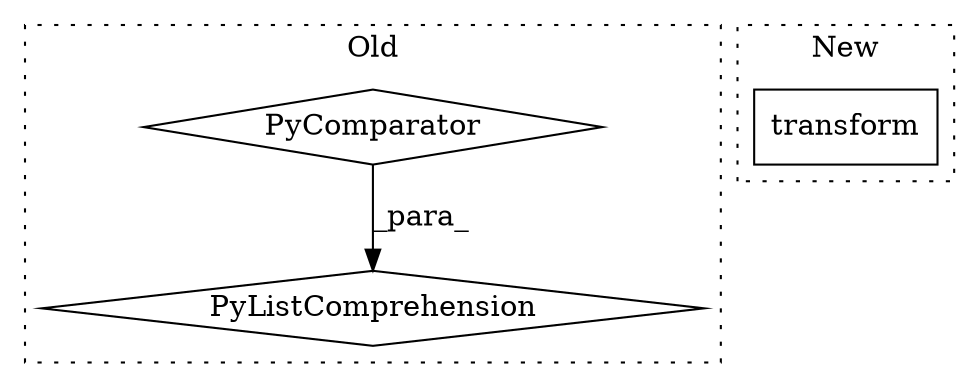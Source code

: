 digraph G {
subgraph cluster0 {
1 [label="PyListComprehension" a="109" s="6081" l="125" shape="diamond"];
3 [label="PyComparator" a="113" s="6158" l="40" shape="diamond"];
label = "Old";
style="dotted";
}
subgraph cluster1 {
2 [label="transform" a="32" s="5217,5228" l="10,1" shape="box"];
label = "New";
style="dotted";
}
3 -> 1 [label="_para_"];
}